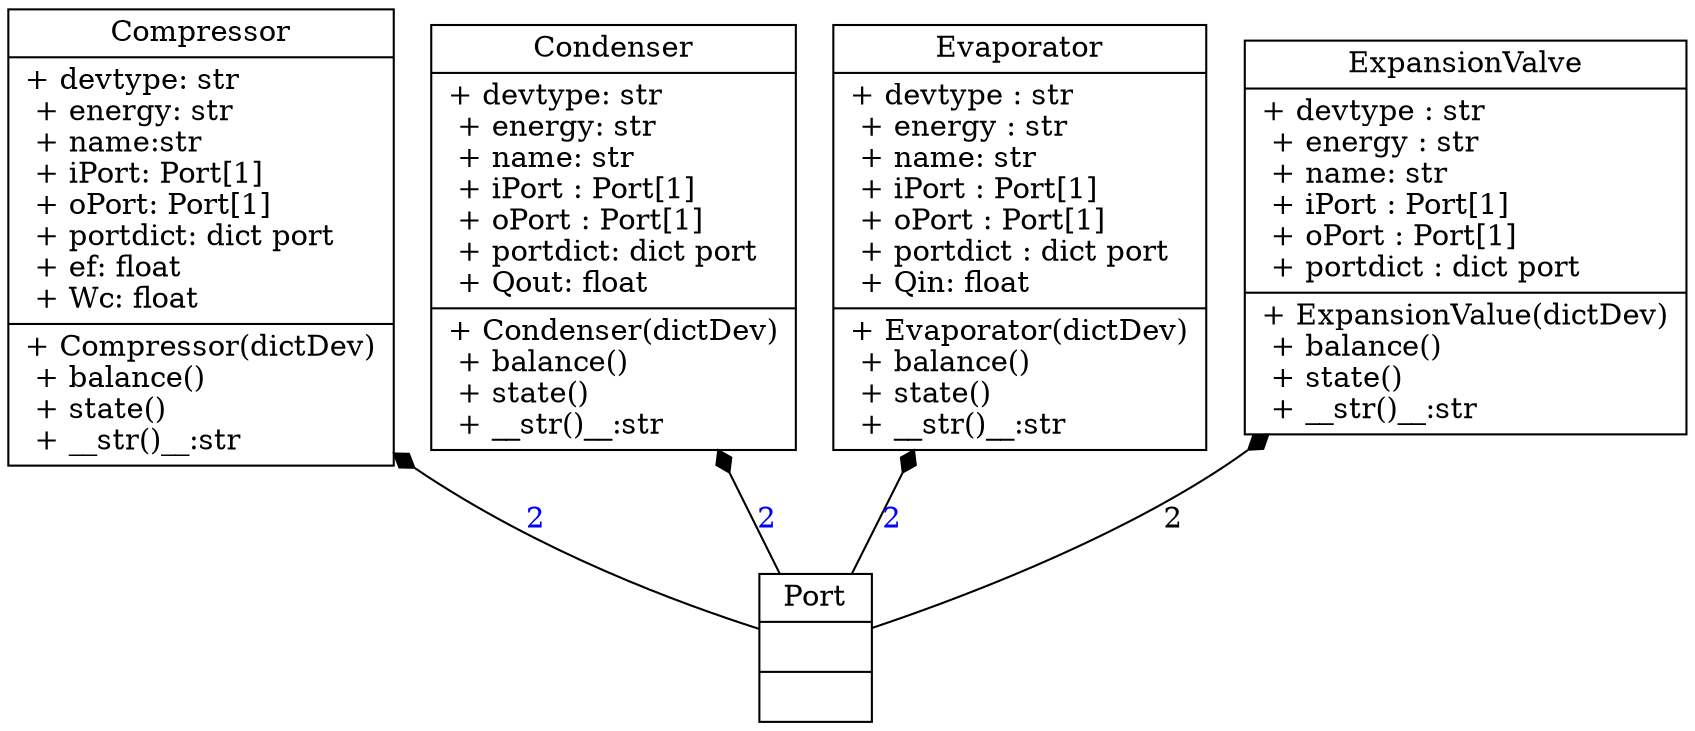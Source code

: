 digraph "classes" {
rankdir=BT
charset="utf-8"
"components.compressor.Compressor" [color="black", fontcoor="black", 
              label="{Compressor|
               + devtype: str\l + energy: str\l + name:str \l + iPort: Port[1]\l + oPort: Port[1]\l + portdict: dict port\l + ef: float\l + Wc: float\l|
               + Compressor(dictDev)\l + balance()\l + state()\l + __str()__:str\l}", shape="record", style="solid"];
"components.condenser.Condenser" [color="black", fontcolor="black", label="{Condenser| + devtype: str\l + energy: str\l + name: str\l + iPort : Port[1]\l + oPort : Port[1]\l + portdict: dict port\l + Qout: float\l| + Condenser(dictDev)\l + balance()\l + state()\l + __str()__:str\l}", shape="record", style="solid"];
"components.evaporator.Evaporator" [color="black", fontcolor="black", label="{Evaporator| + devtype : str\l + energy : str\l + name: str\l + iPort : Port[1]\l + oPort : Port[1]\l + portdict : dict port\l + Qin: float\l| + Evaporator(dictDev)\l + balance()\l + state()\l + __str()__:str\l}", shape="record", style="solid"];
"components.expansionvalve.ExpansionValve" [color="black", fontcolor="black", label="{ExpansionValve| + devtype : str\l + energy : str\l + name: str\l + iPort : Port[1]\l + oPort : Port[1]\l + portdict : dict port\l| + ExpansionValue(dictDev)\l + balance()\l + state()\l + __str()__:str\l}", shape="record", style="solid"];
"components.port.Port" [color="black", fontcolor="black", 
               label="{Port|
                        \l|
                        \l}", 
                       shape="record", style="solid"];
"components.port.Port"->"components.compressor.Compressor"[
            arrowhead="diamond", arrowtail="none",
            fontcolor="blue",
            label="2", style="solid"];
"components.port.Port"->"components.condenser.Condenser"[
            arrowhead="diamond", arrowtail="none",
            fontcolor="blue",
            label="2", style="solid"];
"components.port.Port"->"components.evaporator.Evaporator"[
            arrowhead="diamond", arrowtail="none",
            fontcolor="blue",
            label="2", style="solid"];
"components.port.Port"->"components.expansionvalve.ExpansionValve"[
            arrowhead="diamond", arrowtail="none",
            fontcolor="2",
            label="2", style="solid"];
}
